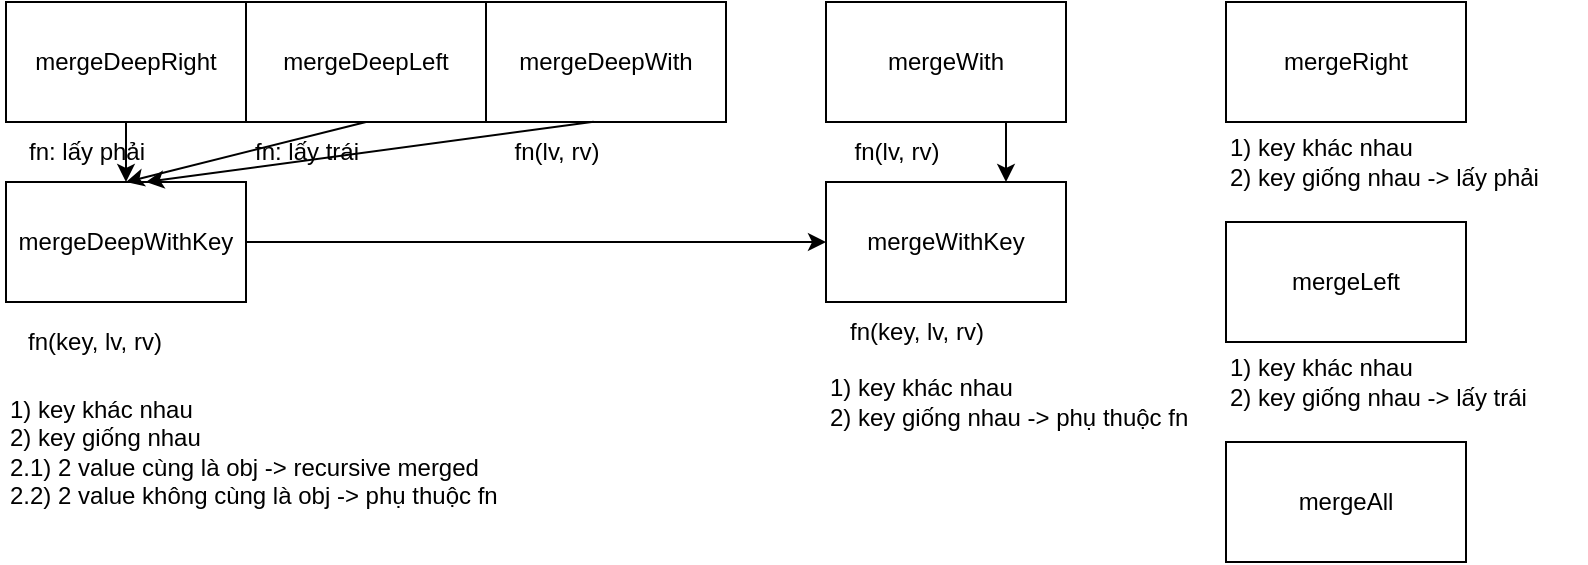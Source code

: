 <mxfile version="24.7.14">
  <diagram name="Page-1" id="_scrDCLFMf18BnppIwt2">
    <mxGraphModel dx="996" dy="379" grid="1" gridSize="10" guides="1" tooltips="1" connect="1" arrows="1" fold="1" page="1" pageScale="1" pageWidth="827" pageHeight="1169" math="0" shadow="0">
      <root>
        <mxCell id="0" />
        <mxCell id="1" parent="0" />
        <mxCell id="RhtVKejMCk1-w2qNsue9-1" value="mergeAll" style="rounded=0;whiteSpace=wrap;html=1;" vertex="1" parent="1">
          <mxGeometry x="640" y="250" width="120" height="60" as="geometry" />
        </mxCell>
        <mxCell id="RhtVKejMCk1-w2qNsue9-2" value="mergeWithKey" style="rounded=0;whiteSpace=wrap;html=1;" vertex="1" parent="1">
          <mxGeometry x="440" y="120" width="120" height="60" as="geometry" />
        </mxCell>
        <mxCell id="RhtVKejMCk1-w2qNsue9-3" value="mergeWith" style="rounded=0;whiteSpace=wrap;html=1;" vertex="1" parent="1">
          <mxGeometry x="440" y="30" width="120" height="60" as="geometry" />
        </mxCell>
        <mxCell id="RhtVKejMCk1-w2qNsue9-4" value="mergeRight" style="rounded=0;whiteSpace=wrap;html=1;" vertex="1" parent="1">
          <mxGeometry x="640" y="30" width="120" height="60" as="geometry" />
        </mxCell>
        <mxCell id="RhtVKejMCk1-w2qNsue9-5" value="mergeLeft" style="rounded=0;whiteSpace=wrap;html=1;" vertex="1" parent="1">
          <mxGeometry x="640" y="140" width="120" height="60" as="geometry" />
        </mxCell>
        <mxCell id="RhtVKejMCk1-w2qNsue9-6" value="mergeDeepWithKey" style="rounded=0;whiteSpace=wrap;html=1;" vertex="1" parent="1">
          <mxGeometry x="30" y="120" width="120" height="60" as="geometry" />
        </mxCell>
        <mxCell id="RhtVKejMCk1-w2qNsue9-7" value="mergeDeepWith" style="rounded=0;whiteSpace=wrap;html=1;" vertex="1" parent="1">
          <mxGeometry x="270" y="30" width="120" height="60" as="geometry" />
        </mxCell>
        <mxCell id="RhtVKejMCk1-w2qNsue9-8" value="mergeDeepRight" style="rounded=0;whiteSpace=wrap;html=1;" vertex="1" parent="1">
          <mxGeometry x="30" y="30" width="120" height="60" as="geometry" />
        </mxCell>
        <mxCell id="RhtVKejMCk1-w2qNsue9-9" value="mergeDeepLeft" style="rounded=0;whiteSpace=wrap;html=1;" vertex="1" parent="1">
          <mxGeometry x="150" y="30" width="120" height="60" as="geometry" />
        </mxCell>
        <mxCell id="RhtVKejMCk1-w2qNsue9-10" value="fn(key, lv, rv)" style="text;html=1;align=center;verticalAlign=middle;whiteSpace=wrap;rounded=0;" vertex="1" parent="1">
          <mxGeometry x="27.5" y="180" width="92.5" height="40" as="geometry" />
        </mxCell>
        <mxCell id="RhtVKejMCk1-w2qNsue9-11" value="fn: lấy phải" style="text;html=1;align=center;verticalAlign=middle;resizable=0;points=[];autosize=1;strokeColor=none;fillColor=none;" vertex="1" parent="1">
          <mxGeometry x="30" y="90" width="80" height="30" as="geometry" />
        </mxCell>
        <mxCell id="RhtVKejMCk1-w2qNsue9-12" value="fn: lấy trái" style="text;html=1;align=center;verticalAlign=middle;resizable=0;points=[];autosize=1;strokeColor=none;fillColor=none;" vertex="1" parent="1">
          <mxGeometry x="140" y="90" width="80" height="30" as="geometry" />
        </mxCell>
        <mxCell id="RhtVKejMCk1-w2qNsue9-14" value="fn(lv, rv)" style="text;html=1;align=center;verticalAlign=middle;resizable=0;points=[];autosize=1;strokeColor=none;fillColor=none;" vertex="1" parent="1">
          <mxGeometry x="270" y="90" width="70" height="30" as="geometry" />
        </mxCell>
        <mxCell id="RhtVKejMCk1-w2qNsue9-15" value="fn(key, lv, rv&lt;span style=&quot;background-color: initial;&quot;&gt;)&lt;/span&gt;" style="text;html=1;align=center;verticalAlign=middle;resizable=0;points=[];autosize=1;strokeColor=none;fillColor=none;" vertex="1" parent="1">
          <mxGeometry x="440" y="180" width="90" height="30" as="geometry" />
        </mxCell>
        <mxCell id="RhtVKejMCk1-w2qNsue9-16" value="1) key khác nhau&lt;div&gt;2) key giống nhau&lt;/div&gt;&lt;div&gt;2.1) 2 value cùng là obj -&amp;gt; recursive merged&amp;nbsp;&lt;br&gt;2.2) 2 value không cùng là obj -&amp;gt; phụ thuộc fn&lt;/div&gt;" style="text;html=1;align=left;verticalAlign=middle;resizable=0;points=[];autosize=1;strokeColor=none;fillColor=none;" vertex="1" parent="1">
          <mxGeometry x="30" y="220" width="270" height="70" as="geometry" />
        </mxCell>
        <mxCell id="RhtVKejMCk1-w2qNsue9-17" value="1) key khác nhau&lt;div&gt;2) key giống nhau&amp;nbsp;&lt;span style=&quot;background-color: initial;&quot;&gt;-&amp;gt; phụ thuộc fn&lt;/span&gt;&lt;/div&gt;" style="text;html=1;align=left;verticalAlign=middle;resizable=0;points=[];autosize=1;strokeColor=none;fillColor=none;" vertex="1" parent="1">
          <mxGeometry x="440" y="210" width="200" height="40" as="geometry" />
        </mxCell>
        <mxCell id="RhtVKejMCk1-w2qNsue9-18" value="fn(lv, rv&lt;span style=&quot;background-color: initial;&quot;&gt;)&lt;/span&gt;" style="text;html=1;align=center;verticalAlign=middle;resizable=0;points=[];autosize=1;strokeColor=none;fillColor=none;" vertex="1" parent="1">
          <mxGeometry x="440" y="90" width="70" height="30" as="geometry" />
        </mxCell>
        <mxCell id="RhtVKejMCk1-w2qNsue9-19" value="&lt;span style=&quot;&quot;&gt;1) key khác nhau&lt;/span&gt;&lt;div style=&quot;&quot;&gt;2) key giống nhau&amp;nbsp;&lt;span style=&quot;background-color: initial;&quot;&gt;-&amp;gt; l&lt;/span&gt;&lt;span style=&quot;background-color: initial;&quot;&gt;ấy ph&lt;/span&gt;&lt;span style=&quot;background-color: initial;&quot;&gt;ải&lt;/span&gt;&lt;/div&gt;" style="text;html=1;align=left;verticalAlign=middle;resizable=0;points=[];autosize=1;strokeColor=none;fillColor=none;" vertex="1" parent="1">
          <mxGeometry x="640" y="90" width="180" height="40" as="geometry" />
        </mxCell>
        <mxCell id="RhtVKejMCk1-w2qNsue9-20" value="&lt;span style=&quot;&quot;&gt;1) key khác nhau&lt;/span&gt;&lt;div style=&quot;&quot;&gt;2) key giống nhau&amp;nbsp;&lt;span style=&quot;background-color: initial;&quot;&gt;-&amp;gt; l&lt;/span&gt;&lt;span style=&quot;background-color: initial;&quot;&gt;ấy tr&lt;/span&gt;&lt;span style=&quot;background-color: initial;&quot;&gt;ái&lt;/span&gt;&lt;/div&gt;" style="text;html=1;align=left;verticalAlign=middle;resizable=0;points=[];autosize=1;strokeColor=none;fillColor=none;" vertex="1" parent="1">
          <mxGeometry x="640" y="200" width="170" height="40" as="geometry" />
        </mxCell>
        <mxCell id="RhtVKejMCk1-w2qNsue9-21" value="" style="edgeStyle=none;orthogonalLoop=1;jettySize=auto;html=1;rounded=0;exitX=0.5;exitY=1;exitDx=0;exitDy=0;entryX=0.5;entryY=0;entryDx=0;entryDy=0;" edge="1" parent="1" source="RhtVKejMCk1-w2qNsue9-8" target="RhtVKejMCk1-w2qNsue9-6">
          <mxGeometry width="100" relative="1" as="geometry">
            <mxPoint x="200" y="160" as="sourcePoint" />
            <mxPoint x="300" y="160" as="targetPoint" />
            <Array as="points" />
          </mxGeometry>
        </mxCell>
        <mxCell id="RhtVKejMCk1-w2qNsue9-23" value="" style="edgeStyle=none;orthogonalLoop=1;jettySize=auto;html=1;rounded=0;exitX=0.5;exitY=1;exitDx=0;exitDy=0;entryX=0.5;entryY=0;entryDx=0;entryDy=0;" edge="1" parent="1" source="RhtVKejMCk1-w2qNsue9-9" target="RhtVKejMCk1-w2qNsue9-6">
          <mxGeometry width="100" relative="1" as="geometry">
            <mxPoint x="190" y="150" as="sourcePoint" />
            <mxPoint x="290" y="150" as="targetPoint" />
            <Array as="points" />
          </mxGeometry>
        </mxCell>
        <mxCell id="RhtVKejMCk1-w2qNsue9-24" value="" style="edgeStyle=none;orthogonalLoop=1;jettySize=auto;html=1;rounded=0;exitX=0.769;exitY=-0.006;exitDx=0;exitDy=0;exitPerimeter=0;" edge="1" parent="1" source="RhtVKejMCk1-w2qNsue9-14">
          <mxGeometry width="100" relative="1" as="geometry">
            <mxPoint x="200" y="200" as="sourcePoint" />
            <mxPoint x="100" y="120" as="targetPoint" />
            <Array as="points" />
          </mxGeometry>
        </mxCell>
        <mxCell id="RhtVKejMCk1-w2qNsue9-25" value="" style="edgeStyle=none;orthogonalLoop=1;jettySize=auto;html=1;rounded=0;exitX=1;exitY=0.5;exitDx=0;exitDy=0;entryX=0;entryY=0.5;entryDx=0;entryDy=0;" edge="1" parent="1" source="RhtVKejMCk1-w2qNsue9-6" target="RhtVKejMCk1-w2qNsue9-2">
          <mxGeometry width="100" relative="1" as="geometry">
            <mxPoint x="170" y="170" as="sourcePoint" />
            <mxPoint x="270" y="170" as="targetPoint" />
            <Array as="points" />
          </mxGeometry>
        </mxCell>
        <mxCell id="RhtVKejMCk1-w2qNsue9-26" value="" style="edgeStyle=none;orthogonalLoop=1;jettySize=auto;html=1;rounded=0;exitX=0.75;exitY=1;exitDx=0;exitDy=0;entryX=0.75;entryY=0;entryDx=0;entryDy=0;" edge="1" parent="1" source="RhtVKejMCk1-w2qNsue9-3" target="RhtVKejMCk1-w2qNsue9-2">
          <mxGeometry width="100" relative="1" as="geometry">
            <mxPoint x="310" y="190" as="sourcePoint" />
            <mxPoint x="410" y="190" as="targetPoint" />
            <Array as="points" />
          </mxGeometry>
        </mxCell>
      </root>
    </mxGraphModel>
  </diagram>
</mxfile>
